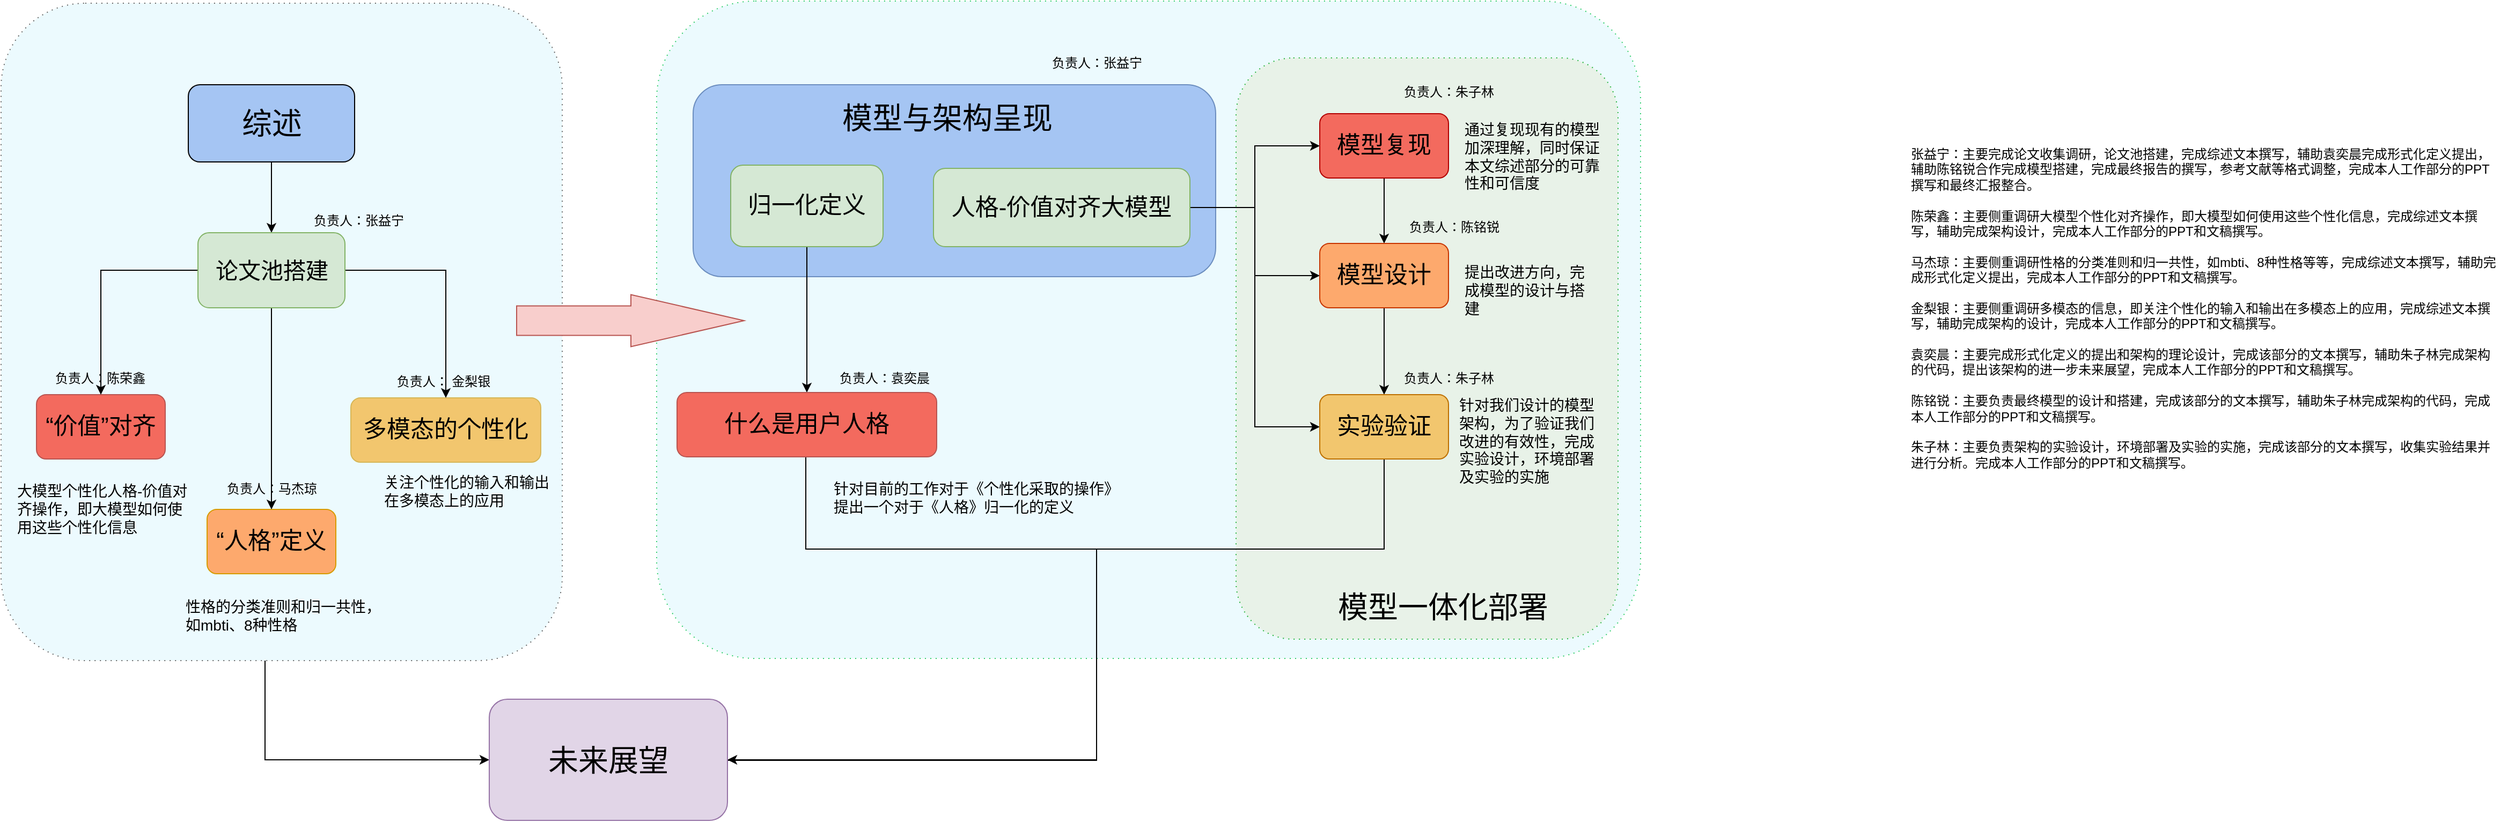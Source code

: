 <mxfile version="24.4.0" type="github">
  <diagram name="第 1 页" id="jlVK5qfQyr_egqlrKWcN">
    <mxGraphModel dx="1892" dy="1134" grid="0" gridSize="10" guides="1" tooltips="1" connect="1" arrows="1" fold="1" page="1" pageScale="1" pageWidth="3300" pageHeight="4681" math="0" shadow="0">
      <root>
        <mxCell id="0" />
        <mxCell id="1" parent="0" />
        <mxCell id="gydbtc8NzU2zJaDU4UvF-53" style="edgeStyle=orthogonalEdgeStyle;rounded=0;orthogonalLoop=1;jettySize=auto;html=1;entryX=0;entryY=0.5;entryDx=0;entryDy=0;" edge="1" parent="1" source="gydbtc8NzU2zJaDU4UvF-52" target="gydbtc8NzU2zJaDU4UvF-29">
          <mxGeometry relative="1" as="geometry">
            <Array as="points">
              <mxPoint x="480" y="1287" />
            </Array>
          </mxGeometry>
        </mxCell>
        <mxCell id="gydbtc8NzU2zJaDU4UvF-52" value="" style="rounded=1;whiteSpace=wrap;html=1;dashed=1;dashPattern=1 4;strokeColor=#666666;fillColor=#ECFAFE;fontColor=#333333;" vertex="1" parent="1">
          <mxGeometry x="234" y="581" width="523" height="613" as="geometry" />
        </mxCell>
        <mxCell id="gydbtc8NzU2zJaDU4UvF-22" value="" style="rounded=1;whiteSpace=wrap;html=1;dashed=1;dashPattern=1 4;strokeColor=#31CE6B;fillColor=#ECFAFE;" vertex="1" parent="1">
          <mxGeometry x="845" y="579" width="917" height="613" as="geometry" />
        </mxCell>
        <mxCell id="gydbtc8NzU2zJaDU4UvF-15" value="" style="rounded=1;whiteSpace=wrap;html=1;fillColor=#A5C5F3;strokeColor=#6c8ebf;" vertex="1" parent="1">
          <mxGeometry x="879" y="657" width="487" height="179" as="geometry" />
        </mxCell>
        <mxCell id="gydbtc8NzU2zJaDU4UvF-33" style="edgeStyle=orthogonalEdgeStyle;rounded=0;orthogonalLoop=1;jettySize=auto;html=1;entryX=0.5;entryY=0;entryDx=0;entryDy=0;" edge="1" parent="1" source="gydbtc8NzU2zJaDU4UvF-1" target="gydbtc8NzU2zJaDU4UvF-21">
          <mxGeometry relative="1" as="geometry" />
        </mxCell>
        <mxCell id="gydbtc8NzU2zJaDU4UvF-1" value="&lt;font style=&quot;font-size: 22px;&quot;&gt;归一化定义&lt;/font&gt;" style="rounded=1;whiteSpace=wrap;html=1;fillColor=#d5e8d4;strokeColor=#82b366;" vertex="1" parent="1">
          <mxGeometry x="914" y="732" width="142" height="76" as="geometry" />
        </mxCell>
        <mxCell id="gydbtc8NzU2zJaDU4UvF-57" value="" style="rounded=1;whiteSpace=wrap;html=1;dashed=1;dashPattern=1 4;fillColor=#e8f2e8;strokeColor=#24B33C;" vertex="1" parent="1">
          <mxGeometry x="1385" y="632" width="356" height="542" as="geometry" />
        </mxCell>
        <mxCell id="gydbtc8NzU2zJaDU4UvF-62" style="edgeStyle=orthogonalEdgeStyle;rounded=0;orthogonalLoop=1;jettySize=auto;html=1;" edge="1" parent="1" source="gydbtc8NzU2zJaDU4UvF-2" target="gydbtc8NzU2zJaDU4UvF-16">
          <mxGeometry relative="1" as="geometry" />
        </mxCell>
        <mxCell id="gydbtc8NzU2zJaDU4UvF-63" style="edgeStyle=orthogonalEdgeStyle;rounded=0;orthogonalLoop=1;jettySize=auto;html=1;entryX=0;entryY=0.5;entryDx=0;entryDy=0;" edge="1" parent="1" source="gydbtc8NzU2zJaDU4UvF-2" target="gydbtc8NzU2zJaDU4UvF-17">
          <mxGeometry relative="1" as="geometry" />
        </mxCell>
        <mxCell id="gydbtc8NzU2zJaDU4UvF-66" style="edgeStyle=orthogonalEdgeStyle;rounded=0;orthogonalLoop=1;jettySize=auto;html=1;entryX=0;entryY=0.5;entryDx=0;entryDy=0;" edge="1" parent="1" source="gydbtc8NzU2zJaDU4UvF-2" target="gydbtc8NzU2zJaDU4UvF-19">
          <mxGeometry relative="1" as="geometry" />
        </mxCell>
        <mxCell id="gydbtc8NzU2zJaDU4UvF-2" value="&lt;font style=&quot;font-size: 22px;&quot;&gt;人格-价值对齐大模型&lt;/font&gt;" style="rounded=1;whiteSpace=wrap;html=1;fillColor=#d5e8d4;strokeColor=#82b366;" vertex="1" parent="1">
          <mxGeometry x="1103" y="735" width="239" height="73" as="geometry" />
        </mxCell>
        <mxCell id="gydbtc8NzU2zJaDU4UvF-47" style="edgeStyle=orthogonalEdgeStyle;rounded=0;orthogonalLoop=1;jettySize=auto;html=1;entryX=0.5;entryY=0;entryDx=0;entryDy=0;" edge="1" parent="1" source="gydbtc8NzU2zJaDU4UvF-3" target="gydbtc8NzU2zJaDU4UvF-13">
          <mxGeometry relative="1" as="geometry" />
        </mxCell>
        <mxCell id="gydbtc8NzU2zJaDU4UvF-3" value="&lt;font style=&quot;font-size: 28px;&quot;&gt;综述&lt;/font&gt;" style="rounded=1;whiteSpace=wrap;html=1;fillColor=#A5C5F3;" vertex="1" parent="1">
          <mxGeometry x="408.5" y="657" width="155" height="72" as="geometry" />
        </mxCell>
        <mxCell id="gydbtc8NzU2zJaDU4UvF-7" value="&lt;font style=&quot;font-size: 22px;&quot;&gt;“人格”定义&lt;/font&gt;" style="rounded=1;whiteSpace=wrap;html=1;fillColor=#FDA96D;strokeColor=#d79b00;" vertex="1" parent="1">
          <mxGeometry x="426" y="1053" width="120" height="60" as="geometry" />
        </mxCell>
        <mxCell id="gydbtc8NzU2zJaDU4UvF-8" value="性格的分类准则和归一共性，如mbti、8种性格" style="text;whiteSpace=wrap;fontSize=14;" vertex="1" parent="1">
          <mxGeometry x="404" y="1129" width="197" height="36" as="geometry" />
        </mxCell>
        <mxCell id="gydbtc8NzU2zJaDU4UvF-9" value="大模型个性化人格-价值对齐操作，即大模型如何使用这些个性化信息" style="text;whiteSpace=wrap;fontSize=14;" vertex="1" parent="1">
          <mxGeometry x="246.5" y="1021" width="161" height="36" as="geometry" />
        </mxCell>
        <mxCell id="gydbtc8NzU2zJaDU4UvF-10" value="&lt;font style=&quot;font-size: 22px;&quot;&gt;“价值”对齐&lt;/font&gt;" style="rounded=1;whiteSpace=wrap;html=1;fillColor=#F36A5E;strokeColor=#b85450;" vertex="1" parent="1">
          <mxGeometry x="267" y="946" width="120" height="60" as="geometry" />
        </mxCell>
        <mxCell id="gydbtc8NzU2zJaDU4UvF-11" value="&lt;font style=&quot;font-size: 22px;&quot;&gt;多模态的个性化&lt;/font&gt;" style="rounded=1;whiteSpace=wrap;html=1;fillColor=#F2C66E;strokeColor=#d6b656;" vertex="1" parent="1">
          <mxGeometry x="560" y="949" width="177" height="60" as="geometry" />
        </mxCell>
        <mxCell id="gydbtc8NzU2zJaDU4UvF-12" value="关注个性化的输入和输出在多模态上的应用" style="text;whiteSpace=wrap;fontSize=14;" vertex="1" parent="1">
          <mxGeometry x="589" y="1013" width="159" height="36" as="geometry" />
        </mxCell>
        <mxCell id="gydbtc8NzU2zJaDU4UvF-48" style="edgeStyle=orthogonalEdgeStyle;rounded=0;orthogonalLoop=1;jettySize=auto;html=1;entryX=0.5;entryY=0;entryDx=0;entryDy=0;" edge="1" parent="1" source="gydbtc8NzU2zJaDU4UvF-13" target="gydbtc8NzU2zJaDU4UvF-10">
          <mxGeometry relative="1" as="geometry" />
        </mxCell>
        <mxCell id="gydbtc8NzU2zJaDU4UvF-49" style="edgeStyle=orthogonalEdgeStyle;rounded=0;orthogonalLoop=1;jettySize=auto;html=1;" edge="1" parent="1" source="gydbtc8NzU2zJaDU4UvF-13" target="gydbtc8NzU2zJaDU4UvF-7">
          <mxGeometry relative="1" as="geometry" />
        </mxCell>
        <mxCell id="gydbtc8NzU2zJaDU4UvF-50" style="edgeStyle=orthogonalEdgeStyle;rounded=0;orthogonalLoop=1;jettySize=auto;html=1;" edge="1" parent="1" source="gydbtc8NzU2zJaDU4UvF-13" target="gydbtc8NzU2zJaDU4UvF-11">
          <mxGeometry relative="1" as="geometry" />
        </mxCell>
        <mxCell id="gydbtc8NzU2zJaDU4UvF-13" value="&lt;font style=&quot;font-size: 21px;&quot;&gt;论文池搭建&lt;/font&gt;" style="rounded=1;whiteSpace=wrap;html=1;fillColor=#d5e8d4;strokeColor=#82b366;" vertex="1" parent="1">
          <mxGeometry x="417.5" y="795" width="137" height="70" as="geometry" />
        </mxCell>
        <mxCell id="gydbtc8NzU2zJaDU4UvF-24" style="edgeStyle=orthogonalEdgeStyle;rounded=0;orthogonalLoop=1;jettySize=auto;html=1;" edge="1" parent="1" source="gydbtc8NzU2zJaDU4UvF-16" target="gydbtc8NzU2zJaDU4UvF-17">
          <mxGeometry relative="1" as="geometry" />
        </mxCell>
        <mxCell id="gydbtc8NzU2zJaDU4UvF-16" value="&lt;font color=&quot;#000000&quot; style=&quot;font-size: 22px;&quot;&gt;模型复现&lt;/font&gt;" style="rounded=1;whiteSpace=wrap;html=1;fillColor=#F36A5E;fontColor=#ffffff;strokeColor=#B20000;" vertex="1" parent="1">
          <mxGeometry x="1463" y="684" width="120" height="60" as="geometry" />
        </mxCell>
        <mxCell id="gydbtc8NzU2zJaDU4UvF-25" style="edgeStyle=orthogonalEdgeStyle;rounded=0;orthogonalLoop=1;jettySize=auto;html=1;" edge="1" parent="1" source="gydbtc8NzU2zJaDU4UvF-17" target="gydbtc8NzU2zJaDU4UvF-19">
          <mxGeometry relative="1" as="geometry" />
        </mxCell>
        <mxCell id="gydbtc8NzU2zJaDU4UvF-17" value="&lt;font style=&quot;font-size: 22px;&quot;&gt;模型设计&lt;/font&gt;" style="rounded=1;whiteSpace=wrap;html=1;fillColor=#FDA96D;fontColor=#000000;strokeColor=#C73500;" vertex="1" parent="1">
          <mxGeometry x="1463" y="805" width="120" height="60" as="geometry" />
        </mxCell>
        <mxCell id="gydbtc8NzU2zJaDU4UvF-35" style="edgeStyle=orthogonalEdgeStyle;rounded=0;orthogonalLoop=1;jettySize=auto;html=1;entryX=0.5;entryY=0;entryDx=0;entryDy=0;" edge="1" parent="1" source="gydbtc8NzU2zJaDU4UvF-19" target="gydbtc8NzU2zJaDU4UvF-29">
          <mxGeometry relative="1" as="geometry">
            <Array as="points">
              <mxPoint x="1523" y="1090" />
              <mxPoint x="1255" y="1090" />
              <mxPoint x="1255" y="1287" />
              <mxPoint x="800" y="1287" />
            </Array>
          </mxGeometry>
        </mxCell>
        <mxCell id="gydbtc8NzU2zJaDU4UvF-19" value="&lt;font style=&quot;font-size: 22px;&quot;&gt;实验验证&lt;/font&gt;" style="rounded=1;whiteSpace=wrap;html=1;fillColor=#F2C66E;fontColor=#000000;strokeColor=#BD7000;" vertex="1" parent="1">
          <mxGeometry x="1463" y="946" width="120" height="60" as="geometry" />
        </mxCell>
        <mxCell id="gydbtc8NzU2zJaDU4UvF-34" style="edgeStyle=orthogonalEdgeStyle;rounded=0;orthogonalLoop=1;jettySize=auto;html=1;" edge="1" parent="1" source="gydbtc8NzU2zJaDU4UvF-21" target="gydbtc8NzU2zJaDU4UvF-29">
          <mxGeometry relative="1" as="geometry">
            <Array as="points">
              <mxPoint x="984" y="1090" />
              <mxPoint x="1255" y="1090" />
            </Array>
          </mxGeometry>
        </mxCell>
        <mxCell id="gydbtc8NzU2zJaDU4UvF-21" value="&lt;font style=&quot;font-size: 22px;&quot;&gt;什么是用户人格&lt;/font&gt;" style="rounded=1;whiteSpace=wrap;html=1;fillColor=#F36A5E;strokeColor=#b85450;" vertex="1" parent="1">
          <mxGeometry x="864" y="944" width="242" height="60" as="geometry" />
        </mxCell>
        <mxCell id="gydbtc8NzU2zJaDU4UvF-27" value="" style="shape=flexArrow;endArrow=classic;html=1;rounded=0;width=27.5;endSize=34.833;fillColor=#f8cecc;strokeColor=#b85450;" edge="1" parent="1">
          <mxGeometry width="50" height="50" relative="1" as="geometry">
            <mxPoint x="714" y="877" as="sourcePoint" />
            <mxPoint x="927" y="877" as="targetPoint" />
          </mxGeometry>
        </mxCell>
        <mxCell id="gydbtc8NzU2zJaDU4UvF-28" value="&lt;font style=&quot;font-size: 28px;&quot;&gt;模型与架构呈现&lt;/font&gt;" style="text;html=1;align=center;verticalAlign=middle;whiteSpace=wrap;rounded=0;" vertex="1" parent="1">
          <mxGeometry x="1005" y="673" width="222" height="30" as="geometry" />
        </mxCell>
        <mxCell id="gydbtc8NzU2zJaDU4UvF-29" value="&lt;font style=&quot;font-size: 28px;&quot;&gt;未来展望&lt;/font&gt;" style="rounded=1;whiteSpace=wrap;html=1;fillColor=#e1d5e7;strokeColor=#9673a6;" vertex="1" parent="1">
          <mxGeometry x="689" y="1230" width="222" height="113" as="geometry" />
        </mxCell>
        <mxCell id="gydbtc8NzU2zJaDU4UvF-36" value="负责人：朱子林" style="text;html=1;align=center;verticalAlign=middle;whiteSpace=wrap;rounded=0;" vertex="1" parent="1">
          <mxGeometry x="1526" y="649" width="115" height="30" as="geometry" />
        </mxCell>
        <mxCell id="gydbtc8NzU2zJaDU4UvF-37" value="负责人：朱子林" style="text;html=1;align=center;verticalAlign=middle;whiteSpace=wrap;rounded=0;" vertex="1" parent="1">
          <mxGeometry x="1526" y="916" width="115" height="30" as="geometry" />
        </mxCell>
        <mxCell id="gydbtc8NzU2zJaDU4UvF-38" value="负责人：陈铭锐" style="text;html=1;align=center;verticalAlign=middle;whiteSpace=wrap;rounded=0;" vertex="1" parent="1">
          <mxGeometry x="1531" y="775" width="115" height="30" as="geometry" />
        </mxCell>
        <mxCell id="gydbtc8NzU2zJaDU4UvF-39" value="负责人：袁奕晨" style="text;html=1;align=center;verticalAlign=middle;whiteSpace=wrap;rounded=0;" vertex="1" parent="1">
          <mxGeometry x="1000" y="916" width="115" height="30" as="geometry" />
        </mxCell>
        <mxCell id="gydbtc8NzU2zJaDU4UvF-40" value="针对目前的工作对于《个性化采取的操作》&#xa;提出一个对于《人格》归一化的定义" style="text;whiteSpace=wrap;fontSize=14;" vertex="1" parent="1">
          <mxGeometry x="1008" y="1019" width="271" height="58" as="geometry" />
        </mxCell>
        <mxCell id="gydbtc8NzU2zJaDU4UvF-41" value="针对我们设计的模型架构，为了验证我们改进的有效性，完成实验设计，环境部署及实验的实施" style="text;whiteSpace=wrap;fontSize=14;" vertex="1" parent="1">
          <mxGeometry x="1591" y="941" width="128" height="36" as="geometry" />
        </mxCell>
        <mxCell id="gydbtc8NzU2zJaDU4UvF-42" value="提出改进方向，完成模型的设计与搭建" style="text;whiteSpace=wrap;fontSize=14;" vertex="1" parent="1">
          <mxGeometry x="1596" y="816.5" width="118" height="27" as="geometry" />
        </mxCell>
        <mxCell id="gydbtc8NzU2zJaDU4UvF-43" value="通过复现现有的模型加深理解，同时保证本文综述部分的可靠性和可信度" style="text;whiteSpace=wrap;fontSize=14;" vertex="1" parent="1">
          <mxGeometry x="1596" y="684" width="140" height="78" as="geometry" />
        </mxCell>
        <mxCell id="gydbtc8NzU2zJaDU4UvF-44" value="负责人：张益宁" style="text;html=1;align=center;verticalAlign=middle;whiteSpace=wrap;rounded=0;" vertex="1" parent="1">
          <mxGeometry x="510" y="769" width="115" height="30" as="geometry" />
        </mxCell>
        <mxCell id="gydbtc8NzU2zJaDU4UvF-45" value="负责人：张益宁" style="text;html=1;align=center;verticalAlign=middle;whiteSpace=wrap;rounded=0;" vertex="1" parent="1">
          <mxGeometry x="1197.5" y="622" width="115" height="30" as="geometry" />
        </mxCell>
        <mxCell id="gydbtc8NzU2zJaDU4UvF-46" value="张益宁：主要完成论文收集调研，论文池搭建，完成综述文本撰写，辅助袁奕晨完成形式化定义提出，辅助陈铭锐合作完成模型搭建，完成最终报告的撰写，参考文献等格式调整，完成本人工作部分的PPT撰写和最终汇报整合。&#xa; &#xa;陈荣鑫：主要侧重调研大模型个性化对齐操作，即大模型如何使用这些个性化信息，完成综述文本撰写，辅助完成架构设计，完成本人工作部分的PPT和文稿撰写。&#xa; &#xa;马杰琼：主要侧重调研性格的分类准则和归一共性，如mbti、8种性格等等，完成综述文本撰写，辅助完成形式化定义提出，完成本人工作部分的PPT和文稿撰写。&#xa; &#xa;金梨银：主要侧重调研多模态的信息，即关注个性化的输入和输出在多模态上的应用，完成综述文本撰写，辅助完成架构的设计，完成本人工作部分的PPT和文稿撰写。&#xa; &#xa;袁奕晨：主要完成形式化定义的提出和架构的理论设计，完成该部分的文本撰写，辅助朱子林完成架构的代码，提出该架构的进一步未来展望，完成本人工作部分的PPT和文稿撰写。&#xa; &#xa;陈铭锐：主要负责最终模型的设计和搭建，完成该部分的文本撰写，辅助朱子林完成架构的代码，完成本人工作部分的PPT和文稿撰写。&#xa; &#xa;朱子林：主要负责架构的实验设计，环境部署及实验的实施，完成该部分的文本撰写，收集实验结果并进行分析。完成本人工作部分的PPT和文稿撰写。" style="text;whiteSpace=wrap;" vertex="1" parent="1">
          <mxGeometry x="2011.999" y="708.001" width="550" height="324" as="geometry" />
        </mxCell>
        <mxCell id="gydbtc8NzU2zJaDU4UvF-54" value="负责人：陈荣鑫" style="text;html=1;align=center;verticalAlign=middle;whiteSpace=wrap;rounded=0;" vertex="1" parent="1">
          <mxGeometry x="269" y="916" width="115" height="30" as="geometry" />
        </mxCell>
        <mxCell id="gydbtc8NzU2zJaDU4UvF-55" value="负责人：马杰琼" style="text;html=1;align=center;verticalAlign=middle;whiteSpace=wrap;rounded=0;" vertex="1" parent="1">
          <mxGeometry x="428.5" y="1019" width="115" height="30" as="geometry" />
        </mxCell>
        <mxCell id="gydbtc8NzU2zJaDU4UvF-56" value="负责人：&lt;span style=&quot;background-color: initial;&quot;&gt;&amp;nbsp;&lt;/span&gt;&lt;span style=&quot;background-color: initial;&quot;&gt;金梨银&lt;/span&gt;" style="text;html=1;align=center;verticalAlign=middle;whiteSpace=wrap;rounded=0;" vertex="1" parent="1">
          <mxGeometry x="589" y="919" width="115" height="30" as="geometry" />
        </mxCell>
        <mxCell id="gydbtc8NzU2zJaDU4UvF-58" value="&lt;span style=&quot;font-size: 28px;&quot;&gt;模型一体化部署&lt;/span&gt;" style="text;html=1;align=center;verticalAlign=middle;whiteSpace=wrap;rounded=0;" vertex="1" parent="1">
          <mxGeometry x="1469" y="1129" width="218" height="30" as="geometry" />
        </mxCell>
      </root>
    </mxGraphModel>
  </diagram>
</mxfile>
